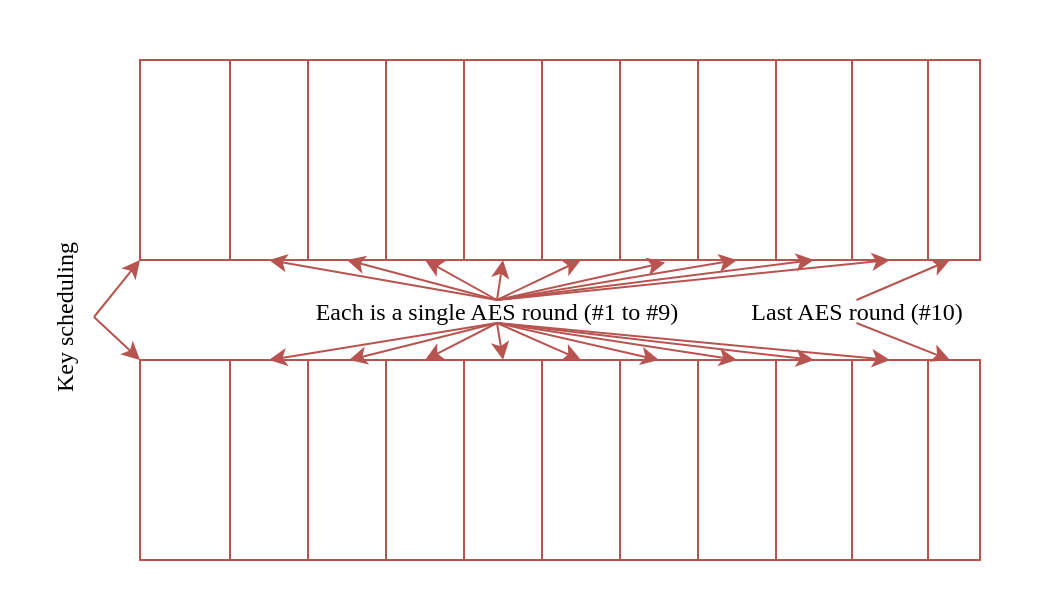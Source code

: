 <mxfile version="20.3.0" type="device"><diagram id="UNMV6M-BY6px_bfk5zK-" name="Page-1"><mxGraphModel dx="618" dy="377" grid="1" gridSize="10" guides="1" tooltips="1" connect="1" arrows="1" fold="1" page="1" pageScale="1" pageWidth="827" pageHeight="1169" math="0" shadow="0"><root><mxCell id="0"/><mxCell id="1" parent="0"/><mxCell id="zZZwZBWfNENaB9PE3SiM-59" value="" style="shape=image;verticalLabelPosition=bottom;labelBackgroundColor=default;verticalAlign=top;aspect=fixed;imageAspect=0;image=file:///home/pierre/downloads/3_single_aes.png;" vertex="1" parent="1"><mxGeometry x="810.5" y="240" width="520" height="297" as="geometry"/></mxCell><mxCell id="zZZwZBWfNENaB9PE3SiM-5" value="&lt;br&gt;" style="rounded=0;whiteSpace=wrap;html=1;fillColor=none;strokeColor=#b85450;labelPosition=center;verticalLabelPosition=top;align=center;verticalAlign=bottom;fontFamily=Georgia;" vertex="1" parent="1"><mxGeometry x="880" y="270" width="45" height="100" as="geometry"/></mxCell><mxCell id="zZZwZBWfNENaB9PE3SiM-6" value="Key scheduling" style="text;html=1;strokeColor=none;fillColor=none;align=center;verticalAlign=middle;whiteSpace=wrap;rounded=0;fontFamily=Georgia;horizontal=0;" vertex="1" parent="1"><mxGeometry x="827" y="351.75" width="30" height="93.5" as="geometry"/></mxCell><mxCell id="zZZwZBWfNENaB9PE3SiM-7" value="" style="endArrow=classic;html=1;rounded=0;fontFamily=Georgia;exitX=1;exitY=0.5;exitDx=0;exitDy=0;entryX=0;entryY=1;entryDx=0;entryDy=0;fillColor=#f8cecc;strokeColor=#b85450;" edge="1" parent="1" source="zZZwZBWfNENaB9PE3SiM-6" target="zZZwZBWfNENaB9PE3SiM-5"><mxGeometry width="50" height="50" relative="1" as="geometry"><mxPoint x="920" y="380" as="sourcePoint"/><mxPoint x="970" y="330" as="targetPoint"/></mxGeometry></mxCell><mxCell id="zZZwZBWfNENaB9PE3SiM-8" value="" style="endArrow=classic;html=1;rounded=0;fontFamily=Georgia;exitX=1;exitY=0.5;exitDx=0;exitDy=0;entryX=0;entryY=0;entryDx=0;entryDy=0;fillColor=#f8cecc;strokeColor=#b85450;" edge="1" parent="1" source="zZZwZBWfNENaB9PE3SiM-6" target="zZZwZBWfNENaB9PE3SiM-10"><mxGeometry width="50" height="50" relative="1" as="geometry"><mxPoint x="1070" y="388.5" as="sourcePoint"/><mxPoint x="1050" y="410" as="targetPoint"/></mxGeometry></mxCell><mxCell id="zZZwZBWfNENaB9PE3SiM-10" value="&lt;br&gt;" style="rounded=0;whiteSpace=wrap;html=1;fillColor=none;strokeColor=#b85450;labelPosition=center;verticalLabelPosition=top;align=center;verticalAlign=bottom;fontFamily=Georgia;" vertex="1" parent="1"><mxGeometry x="880" y="420" width="45" height="100" as="geometry"/></mxCell><mxCell id="zZZwZBWfNENaB9PE3SiM-13" value="Each is a single AES round (#1 to #9)" style="text;html=1;strokeColor=none;fillColor=none;align=center;verticalAlign=middle;whiteSpace=wrap;rounded=0;fontFamily=Georgia;" vertex="1" parent="1"><mxGeometry x="950" y="390" width="217" height="11.5" as="geometry"/></mxCell><mxCell id="zZZwZBWfNENaB9PE3SiM-14" value="" style="endArrow=classic;html=1;rounded=0;fontFamily=Georgia;exitX=0.5;exitY=0;exitDx=0;exitDy=0;entryX=0.5;entryY=1;entryDx=0;entryDy=0;fillColor=#f8cecc;strokeColor=#b85450;" edge="1" source="zZZwZBWfNENaB9PE3SiM-13" target="zZZwZBWfNENaB9PE3SiM-39" parent="1"><mxGeometry width="50" height="50" relative="1" as="geometry"><mxPoint x="974" y="380" as="sourcePoint"/><mxPoint x="954" y="370" as="targetPoint"/></mxGeometry></mxCell><mxCell id="zZZwZBWfNENaB9PE3SiM-15" value="" style="endArrow=classic;html=1;rounded=0;fontFamily=Georgia;exitX=0.5;exitY=1;exitDx=0;exitDy=0;entryX=0.5;entryY=0;entryDx=0;entryDy=0;fillColor=#f8cecc;strokeColor=#b85450;" edge="1" source="zZZwZBWfNENaB9PE3SiM-13" parent="1"><mxGeometry width="50" height="50" relative="1" as="geometry"><mxPoint x="1124" y="388.5" as="sourcePoint"/><mxPoint x="944.5" y="420" as="targetPoint"/></mxGeometry></mxCell><mxCell id="zZZwZBWfNENaB9PE3SiM-39" value="&lt;br&gt;" style="rounded=0;whiteSpace=wrap;html=1;fillColor=none;strokeColor=#b85450;labelPosition=center;verticalLabelPosition=top;align=center;verticalAlign=bottom;fontFamily=Georgia;" vertex="1" parent="1"><mxGeometry x="925" y="270" width="39" height="100" as="geometry"/></mxCell><mxCell id="zZZwZBWfNENaB9PE3SiM-52" value="" style="endArrow=classic;html=1;rounded=0;fontFamily=Georgia;entryX=0.5;entryY=0;entryDx=0;entryDy=0;fillColor=#f8cecc;strokeColor=#b85450;exitX=0.5;exitY=1;exitDx=0;exitDy=0;" edge="1" parent="1" source="zZZwZBWfNENaB9PE3SiM-13"><mxGeometry width="50" height="50" relative="1" as="geometry"><mxPoint x="990" y="399" as="sourcePoint"/><mxPoint x="984.5" y="420" as="targetPoint"/></mxGeometry></mxCell><mxCell id="zZZwZBWfNENaB9PE3SiM-53" value="" style="endArrow=classic;html=1;rounded=0;fontFamily=Georgia;exitX=0.5;exitY=0;exitDx=0;exitDy=0;entryX=0.5;entryY=1;entryDx=0;entryDy=0;fillColor=#f8cecc;strokeColor=#b85450;" edge="1" parent="1" source="zZZwZBWfNENaB9PE3SiM-13" target="zZZwZBWfNENaB9PE3SiM-60"><mxGeometry width="50" height="50" relative="1" as="geometry"><mxPoint x="1010" y="398.5" as="sourcePoint"/><mxPoint x="984.5" y="370" as="targetPoint"/></mxGeometry></mxCell><mxCell id="zZZwZBWfNENaB9PE3SiM-60" value="&lt;br&gt;" style="rounded=0;whiteSpace=wrap;html=1;fillColor=none;strokeColor=#b85450;labelPosition=center;verticalLabelPosition=top;align=center;verticalAlign=bottom;fontFamily=Georgia;" vertex="1" parent="1"><mxGeometry x="964" y="270" width="39" height="100" as="geometry"/></mxCell><mxCell id="zZZwZBWfNENaB9PE3SiM-61" value="&lt;br&gt;" style="rounded=0;whiteSpace=wrap;html=1;fillColor=none;strokeColor=#b85450;labelPosition=center;verticalLabelPosition=top;align=center;verticalAlign=bottom;fontFamily=Georgia;" vertex="1" parent="1"><mxGeometry x="1003" y="270" width="39" height="100" as="geometry"/></mxCell><mxCell id="zZZwZBWfNENaB9PE3SiM-62" value="&lt;br&gt;" style="rounded=0;whiteSpace=wrap;html=1;fillColor=none;strokeColor=#b85450;labelPosition=center;verticalLabelPosition=top;align=center;verticalAlign=bottom;fontFamily=Georgia;" vertex="1" parent="1"><mxGeometry x="1042" y="270" width="39" height="100" as="geometry"/></mxCell><mxCell id="zZZwZBWfNENaB9PE3SiM-63" value="&lt;br&gt;" style="rounded=0;whiteSpace=wrap;html=1;fillColor=none;strokeColor=#b85450;labelPosition=center;verticalLabelPosition=top;align=center;verticalAlign=bottom;fontFamily=Georgia;" vertex="1" parent="1"><mxGeometry x="1081" y="270" width="39" height="100" as="geometry"/></mxCell><mxCell id="zZZwZBWfNENaB9PE3SiM-64" value="&lt;br&gt;" style="rounded=0;whiteSpace=wrap;html=1;fillColor=none;strokeColor=#b85450;labelPosition=center;verticalLabelPosition=top;align=center;verticalAlign=bottom;fontFamily=Georgia;" vertex="1" parent="1"><mxGeometry x="1120" y="270" width="39" height="100" as="geometry"/></mxCell><mxCell id="zZZwZBWfNENaB9PE3SiM-65" value="&lt;br&gt;" style="rounded=0;whiteSpace=wrap;html=1;fillColor=none;strokeColor=#b85450;labelPosition=center;verticalLabelPosition=top;align=center;verticalAlign=bottom;fontFamily=Georgia;" vertex="1" parent="1"><mxGeometry x="1159" y="270" width="39" height="100" as="geometry"/></mxCell><mxCell id="zZZwZBWfNENaB9PE3SiM-66" value="&lt;br&gt;" style="rounded=0;whiteSpace=wrap;html=1;fillColor=none;strokeColor=#b85450;labelPosition=center;verticalLabelPosition=top;align=center;verticalAlign=bottom;fontFamily=Georgia;" vertex="1" parent="1"><mxGeometry x="1198" y="270" width="38" height="100" as="geometry"/></mxCell><mxCell id="zZZwZBWfNENaB9PE3SiM-67" value="&lt;br&gt;" style="rounded=0;whiteSpace=wrap;html=1;fillColor=none;strokeColor=#b85450;labelPosition=center;verticalLabelPosition=top;align=center;verticalAlign=bottom;fontFamily=Georgia;" vertex="1" parent="1"><mxGeometry x="1236" y="270" width="38" height="100" as="geometry"/></mxCell><mxCell id="zZZwZBWfNENaB9PE3SiM-68" value="&lt;br&gt;" style="rounded=0;whiteSpace=wrap;html=1;fillColor=none;strokeColor=#b85450;labelPosition=center;verticalLabelPosition=top;align=center;verticalAlign=bottom;fontFamily=Georgia;" vertex="1" parent="1"><mxGeometry x="1274" y="270" width="26" height="100" as="geometry"/></mxCell><mxCell id="zZZwZBWfNENaB9PE3SiM-69" value="&lt;br&gt;" style="rounded=0;whiteSpace=wrap;html=1;fillColor=none;strokeColor=#b85450;labelPosition=center;verticalLabelPosition=top;align=center;verticalAlign=bottom;fontFamily=Georgia;" vertex="1" parent="1"><mxGeometry x="925" y="420" width="39" height="100" as="geometry"/></mxCell><mxCell id="zZZwZBWfNENaB9PE3SiM-70" value="&lt;br&gt;" style="rounded=0;whiteSpace=wrap;html=1;fillColor=none;strokeColor=#b85450;labelPosition=center;verticalLabelPosition=top;align=center;verticalAlign=bottom;fontFamily=Georgia;" vertex="1" parent="1"><mxGeometry x="964" y="420" width="39" height="100" as="geometry"/></mxCell><mxCell id="zZZwZBWfNENaB9PE3SiM-71" value="&lt;br&gt;" style="rounded=0;whiteSpace=wrap;html=1;fillColor=none;strokeColor=#b85450;labelPosition=center;verticalLabelPosition=top;align=center;verticalAlign=bottom;fontFamily=Georgia;" vertex="1" parent="1"><mxGeometry x="1274" y="420" width="26" height="100" as="geometry"/></mxCell><mxCell id="zZZwZBWfNENaB9PE3SiM-72" value="&lt;br&gt;" style="rounded=0;whiteSpace=wrap;html=1;fillColor=none;strokeColor=#b85450;labelPosition=center;verticalLabelPosition=top;align=center;verticalAlign=bottom;fontFamily=Georgia;" vertex="1" parent="1"><mxGeometry x="1003" y="420" width="39" height="100" as="geometry"/></mxCell><mxCell id="zZZwZBWfNENaB9PE3SiM-73" value="&lt;br&gt;" style="rounded=0;whiteSpace=wrap;html=1;fillColor=none;strokeColor=#b85450;labelPosition=center;verticalLabelPosition=top;align=center;verticalAlign=bottom;fontFamily=Georgia;" vertex="1" parent="1"><mxGeometry x="1042" y="420" width="39" height="100" as="geometry"/></mxCell><mxCell id="zZZwZBWfNENaB9PE3SiM-74" value="&lt;br&gt;" style="rounded=0;whiteSpace=wrap;html=1;fillColor=none;strokeColor=#b85450;labelPosition=center;verticalLabelPosition=top;align=center;verticalAlign=bottom;fontFamily=Georgia;" vertex="1" parent="1"><mxGeometry x="1081" y="420" width="39" height="100" as="geometry"/></mxCell><mxCell id="zZZwZBWfNENaB9PE3SiM-75" value="&lt;br&gt;" style="rounded=0;whiteSpace=wrap;html=1;fillColor=none;strokeColor=#b85450;labelPosition=center;verticalLabelPosition=top;align=center;verticalAlign=bottom;fontFamily=Georgia;" vertex="1" parent="1"><mxGeometry x="1120" y="420" width="39" height="100" as="geometry"/></mxCell><mxCell id="zZZwZBWfNENaB9PE3SiM-76" value="&lt;br&gt;" style="rounded=0;whiteSpace=wrap;html=1;fillColor=none;strokeColor=#b85450;labelPosition=center;verticalLabelPosition=top;align=center;verticalAlign=bottom;fontFamily=Georgia;" vertex="1" parent="1"><mxGeometry x="1159" y="420" width="39" height="100" as="geometry"/></mxCell><mxCell id="zZZwZBWfNENaB9PE3SiM-77" value="&lt;br&gt;" style="rounded=0;whiteSpace=wrap;html=1;fillColor=none;strokeColor=#b85450;labelPosition=center;verticalLabelPosition=top;align=center;verticalAlign=bottom;fontFamily=Georgia;" vertex="1" parent="1"><mxGeometry x="1198" y="420" width="38" height="100" as="geometry"/></mxCell><mxCell id="zZZwZBWfNENaB9PE3SiM-78" value="&lt;br&gt;" style="rounded=0;whiteSpace=wrap;html=1;fillColor=none;strokeColor=#b85450;labelPosition=center;verticalLabelPosition=top;align=center;verticalAlign=bottom;fontFamily=Georgia;" vertex="1" parent="1"><mxGeometry x="1236" y="420" width="38" height="100" as="geometry"/></mxCell><mxCell id="zZZwZBWfNENaB9PE3SiM-79" value="" style="endArrow=classic;html=1;rounded=0;fontFamily=Georgia;exitX=0.5;exitY=0;exitDx=0;exitDy=0;entryX=0.5;entryY=1;entryDx=0;entryDy=0;fillColor=#f8cecc;strokeColor=#b85450;" edge="1" parent="1" source="zZZwZBWfNENaB9PE3SiM-13" target="zZZwZBWfNENaB9PE3SiM-61"><mxGeometry width="50" height="50" relative="1" as="geometry"><mxPoint x="1024.75" y="400" as="sourcePoint"/><mxPoint x="994.5" y="380" as="targetPoint"/></mxGeometry></mxCell><mxCell id="zZZwZBWfNENaB9PE3SiM-80" value="" style="endArrow=classic;html=1;rounded=0;fontFamily=Georgia;exitX=0.5;exitY=0;exitDx=0;exitDy=0;entryX=0.5;entryY=1;entryDx=0;entryDy=0;fillColor=#f8cecc;strokeColor=#b85450;" edge="1" parent="1" source="zZZwZBWfNENaB9PE3SiM-13" target="zZZwZBWfNENaB9PE3SiM-62"><mxGeometry width="50" height="50" relative="1" as="geometry"><mxPoint x="1024.75" y="400" as="sourcePoint"/><mxPoint x="1032.5" y="380" as="targetPoint"/></mxGeometry></mxCell><mxCell id="zZZwZBWfNENaB9PE3SiM-81" value="" style="endArrow=classic;html=1;rounded=0;fontFamily=Georgia;exitX=0.5;exitY=0;exitDx=0;exitDy=0;entryX=0.5;entryY=1;entryDx=0;entryDy=0;fillColor=#f8cecc;strokeColor=#b85450;" edge="1" parent="1" source="zZZwZBWfNENaB9PE3SiM-13" target="zZZwZBWfNENaB9PE3SiM-63"><mxGeometry width="50" height="50" relative="1" as="geometry"><mxPoint x="1024.75" y="400" as="sourcePoint"/><mxPoint x="1071.5" y="380" as="targetPoint"/></mxGeometry></mxCell><mxCell id="zZZwZBWfNENaB9PE3SiM-82" value="" style="endArrow=classic;html=1;rounded=0;fontFamily=Georgia;entryX=0.58;entryY=1.012;entryDx=0;entryDy=0;fillColor=#f8cecc;strokeColor=#b85450;entryPerimeter=0;exitX=0.5;exitY=0;exitDx=0;exitDy=0;" edge="1" parent="1" source="zZZwZBWfNENaB9PE3SiM-13" target="zZZwZBWfNENaB9PE3SiM-64"><mxGeometry width="50" height="50" relative="1" as="geometry"><mxPoint x="1010" y="390" as="sourcePoint"/><mxPoint x="1110.5" y="380" as="targetPoint"/></mxGeometry></mxCell><mxCell id="zZZwZBWfNENaB9PE3SiM-83" value="" style="endArrow=classic;html=1;rounded=0;fontFamily=Georgia;entryX=0.5;entryY=1;entryDx=0;entryDy=0;fillColor=#f8cecc;strokeColor=#b85450;exitX=0.5;exitY=0;exitDx=0;exitDy=0;" edge="1" parent="1" source="zZZwZBWfNENaB9PE3SiM-13" target="zZZwZBWfNENaB9PE3SiM-65"><mxGeometry width="50" height="50" relative="1" as="geometry"><mxPoint x="1010" y="390" as="sourcePoint"/><mxPoint x="1152.62" y="381.2" as="targetPoint"/></mxGeometry></mxCell><mxCell id="zZZwZBWfNENaB9PE3SiM-84" value="" style="endArrow=classic;html=1;rounded=0;fontFamily=Georgia;entryX=0.5;entryY=1;entryDx=0;entryDy=0;fillColor=#f8cecc;strokeColor=#b85450;exitX=0.5;exitY=0;exitDx=0;exitDy=0;" edge="1" parent="1" source="zZZwZBWfNENaB9PE3SiM-13" target="zZZwZBWfNENaB9PE3SiM-66"><mxGeometry width="50" height="50" relative="1" as="geometry"><mxPoint x="1020" y="400" as="sourcePoint"/><mxPoint x="1188.5" y="380" as="targetPoint"/></mxGeometry></mxCell><mxCell id="zZZwZBWfNENaB9PE3SiM-85" value="" style="endArrow=classic;html=1;rounded=0;fontFamily=Georgia;entryX=0.5;entryY=1;entryDx=0;entryDy=0;fillColor=#f8cecc;strokeColor=#b85450;exitX=0.5;exitY=0;exitDx=0;exitDy=0;" edge="1" parent="1" source="zZZwZBWfNENaB9PE3SiM-13" target="zZZwZBWfNENaB9PE3SiM-67"><mxGeometry width="50" height="50" relative="1" as="geometry"><mxPoint x="1024.75" y="400" as="sourcePoint"/><mxPoint x="1152.62" y="381.2" as="targetPoint"/></mxGeometry></mxCell><mxCell id="zZZwZBWfNENaB9PE3SiM-86" value="" style="endArrow=classic;html=1;rounded=0;fontFamily=Georgia;entryX=0.5;entryY=0;entryDx=0;entryDy=0;fillColor=#f8cecc;strokeColor=#b85450;exitX=0.5;exitY=1;exitDx=0;exitDy=0;" edge="1" parent="1" source="zZZwZBWfNENaB9PE3SiM-13" target="zZZwZBWfNENaB9PE3SiM-72"><mxGeometry width="50" height="50" relative="1" as="geometry"><mxPoint x="1024.75" y="411.5" as="sourcePoint"/><mxPoint x="994.5" y="430.0" as="targetPoint"/></mxGeometry></mxCell><mxCell id="zZZwZBWfNENaB9PE3SiM-87" value="" style="endArrow=classic;html=1;rounded=0;fontFamily=Georgia;entryX=0.5;entryY=0;entryDx=0;entryDy=0;fillColor=#f8cecc;strokeColor=#b85450;exitX=0.5;exitY=1;exitDx=0;exitDy=0;" edge="1" parent="1" source="zZZwZBWfNENaB9PE3SiM-13" target="zZZwZBWfNENaB9PE3SiM-73"><mxGeometry width="50" height="50" relative="1" as="geometry"><mxPoint x="1024.75" y="411.5" as="sourcePoint"/><mxPoint x="1032.5" y="430.0" as="targetPoint"/></mxGeometry></mxCell><mxCell id="zZZwZBWfNENaB9PE3SiM-88" value="" style="endArrow=classic;html=1;rounded=0;fontFamily=Georgia;entryX=0.5;entryY=0;entryDx=0;entryDy=0;fillColor=#f8cecc;strokeColor=#b85450;exitX=0.5;exitY=1;exitDx=0;exitDy=0;" edge="1" parent="1" source="zZZwZBWfNENaB9PE3SiM-13" target="zZZwZBWfNENaB9PE3SiM-74"><mxGeometry width="50" height="50" relative="1" as="geometry"><mxPoint x="1024.75" y="411.5" as="sourcePoint"/><mxPoint x="1071.5" y="430" as="targetPoint"/></mxGeometry></mxCell><mxCell id="zZZwZBWfNENaB9PE3SiM-89" value="" style="endArrow=classic;html=1;rounded=0;fontFamily=Georgia;entryX=0.5;entryY=0;entryDx=0;entryDy=0;fillColor=#f8cecc;strokeColor=#b85450;exitX=0.5;exitY=1;exitDx=0;exitDy=0;" edge="1" parent="1" source="zZZwZBWfNENaB9PE3SiM-13" target="zZZwZBWfNENaB9PE3SiM-75"><mxGeometry width="50" height="50" relative="1" as="geometry"><mxPoint x="1024.75" y="411.5" as="sourcePoint"/><mxPoint x="1110.5" y="430" as="targetPoint"/></mxGeometry></mxCell><mxCell id="zZZwZBWfNENaB9PE3SiM-90" value="" style="endArrow=classic;html=1;rounded=0;fontFamily=Georgia;entryX=0.5;entryY=0;entryDx=0;entryDy=0;fillColor=#f8cecc;strokeColor=#b85450;exitX=0.5;exitY=1;exitDx=0;exitDy=0;" edge="1" parent="1" source="zZZwZBWfNENaB9PE3SiM-13" target="zZZwZBWfNENaB9PE3SiM-76"><mxGeometry width="50" height="50" relative="1" as="geometry"><mxPoint x="1024.75" y="411.5" as="sourcePoint"/><mxPoint x="1149.5" y="430" as="targetPoint"/></mxGeometry></mxCell><mxCell id="zZZwZBWfNENaB9PE3SiM-91" value="" style="endArrow=classic;html=1;rounded=0;fontFamily=Georgia;entryX=0.5;entryY=0;entryDx=0;entryDy=0;fillColor=#f8cecc;strokeColor=#b85450;exitX=0.5;exitY=1;exitDx=0;exitDy=0;" edge="1" parent="1" source="zZZwZBWfNENaB9PE3SiM-13" target="zZZwZBWfNENaB9PE3SiM-77"><mxGeometry width="50" height="50" relative="1" as="geometry"><mxPoint x="1024.75" y="411.5" as="sourcePoint"/><mxPoint x="1188.5" y="430" as="targetPoint"/></mxGeometry></mxCell><mxCell id="zZZwZBWfNENaB9PE3SiM-92" value="" style="endArrow=classic;html=1;rounded=0;fontFamily=Georgia;entryX=0.5;entryY=0;entryDx=0;entryDy=0;fillColor=#f8cecc;strokeColor=#b85450;exitX=0.5;exitY=1;exitDx=0;exitDy=0;" edge="1" parent="1" source="zZZwZBWfNENaB9PE3SiM-13" target="zZZwZBWfNENaB9PE3SiM-78"><mxGeometry width="50" height="50" relative="1" as="geometry"><mxPoint x="1024.75" y="411.5" as="sourcePoint"/><mxPoint x="1227" y="430.0" as="targetPoint"/></mxGeometry></mxCell><mxCell id="zZZwZBWfNENaB9PE3SiM-93" value="Last AES round (#10)" style="text;html=1;strokeColor=none;fillColor=none;align=center;verticalAlign=middle;whiteSpace=wrap;rounded=0;fontFamily=Georgia;" vertex="1" parent="1"><mxGeometry x="1146" y="390" width="184.5" height="11.5" as="geometry"/></mxCell><mxCell id="zZZwZBWfNENaB9PE3SiM-94" value="" style="endArrow=classic;html=1;rounded=0;fontFamily=Georgia;entryX=0.5;entryY=0;entryDx=0;entryDy=0;fillColor=#f8cecc;strokeColor=#b85450;exitX=0.5;exitY=1;exitDx=0;exitDy=0;" edge="1" parent="1" source="zZZwZBWfNENaB9PE3SiM-93"><mxGeometry width="50" height="50" relative="1" as="geometry"><mxPoint x="1044.75" y="401.5" as="sourcePoint"/><mxPoint x="1285.0" y="420.0" as="targetPoint"/></mxGeometry></mxCell><mxCell id="zZZwZBWfNENaB9PE3SiM-95" value="" style="endArrow=classic;html=1;rounded=0;fontFamily=Georgia;entryX=0.5;entryY=1;entryDx=0;entryDy=0;fillColor=#f8cecc;strokeColor=#b85450;exitX=0.5;exitY=0;exitDx=0;exitDy=0;" edge="1" parent="1" source="zZZwZBWfNENaB9PE3SiM-93"><mxGeometry width="50" height="50" relative="1" as="geometry"><mxPoint x="1044.75" y="390.0" as="sourcePoint"/><mxPoint x="1285.0" y="370.0" as="targetPoint"/></mxGeometry></mxCell></root></mxGraphModel></diagram></mxfile>